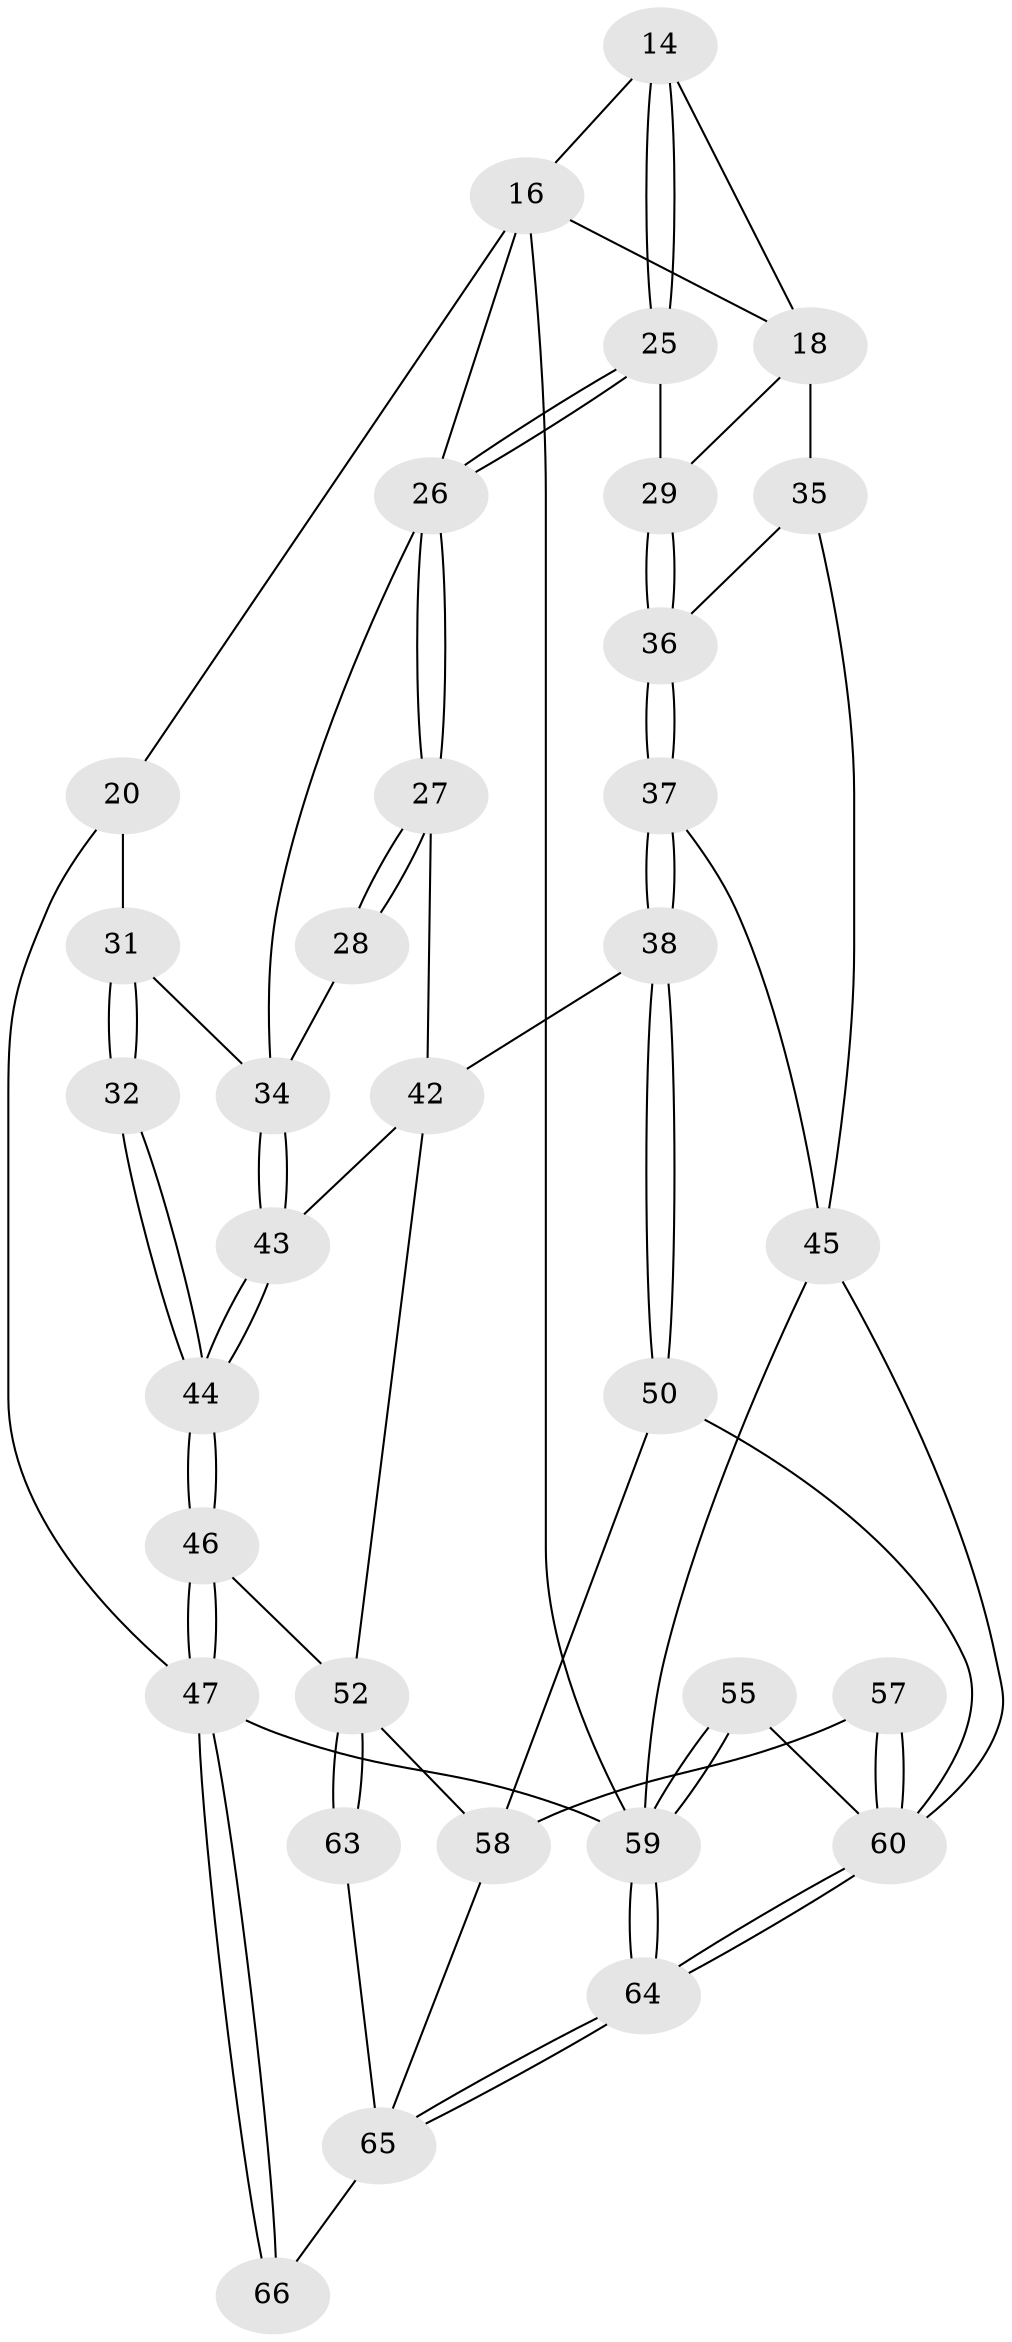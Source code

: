 // original degree distribution, {3: 0.030303030303030304, 4: 0.24242424242424243, 6: 0.21212121212121213, 5: 0.5151515151515151}
// Generated by graph-tools (version 1.1) at 2025/01/03/09/25 05:01:03]
// undirected, 33 vertices, 75 edges
graph export_dot {
graph [start="1"]
  node [color=gray90,style=filled];
  14 [pos="+0.6121238169295148+0.21742985344874666",super="+13"];
  16 [pos="+0.9163126206508605+0.27221828703685674",super="+12+9"];
  18 [pos="+0.7909564732261339+0.2520944894289797",super="+17"];
  20 [pos="+0+0.15163328235372936",super="+19"];
  25 [pos="+0.6108084562472124+0.27688614732483324"];
  26 [pos="+0.5105878629770186+0.36414205946749645",super="+10+11"];
  27 [pos="+0.48700448185108786+0.4289465755825124"];
  28 [pos="+0.29639689807229475+0.3137712528674045"];
  29 [pos="+0.6261618043154676+0.2793970591891737"];
  31 [pos="+0.08257066897782887+0.40775281211629943",super="+23+30"];
  32 [pos="+0+0.5191693789634999"];
  34 [pos="+0.21103529655652067+0.40766276032960647",super="+33"];
  35 [pos="+0.8395763457711445+0.37232686705276613"];
  36 [pos="+0.776520776189493+0.41984205769720734"];
  37 [pos="+0.737504060763376+0.5152274832956784"];
  38 [pos="+0.5097151380144105+0.549792165846408"];
  42 [pos="+0.3279334397259814+0.5320128149554376",super="+39"];
  43 [pos="+0.27111537421831267+0.514585591938565"];
  44 [pos="+0+0.6580907834163043"];
  45 [pos="+0.8412481146748007+0.5892945846183244",super="+41"];
  46 [pos="+0+0.9049655889060282"];
  47 [pos="+0+1",super="+5"];
  50 [pos="+0.511308652237024+0.5615407207996695"];
  52 [pos="+0.33848082323287126+0.8351941855227537",super="+49"];
  55 [pos="+1+0.702783529881749"];
  57 [pos="+0.7093576723888599+0.8582899972125745"];
  58 [pos="+0.5668938282008558+0.8100869776283554",super="+51"];
  59 [pos="+1+1",super="+4+40"];
  60 [pos="+0.7739830449443742+0.884172007590453",super="+56+53+54"];
  63 [pos="+0.3341298032386232+0.8399740188410411"];
  64 [pos="+0.7901328036652286+1"];
  65 [pos="+0.620479379351085+1",super="+61+62"];
  66 [pos="+0.34483550948513947+1"];
  14 -- 25;
  14 -- 25;
  14 -- 16 [weight=2];
  14 -- 18;
  16 -- 59 [weight=2];
  16 -- 20;
  16 -- 26 [weight=2];
  16 -- 18;
  18 -- 29;
  18 -- 35;
  20 -- 47 [weight=2];
  20 -- 31 [weight=2];
  25 -- 26;
  25 -- 26;
  25 -- 29;
  26 -- 27;
  26 -- 27;
  26 -- 34;
  27 -- 28;
  27 -- 28;
  27 -- 42;
  28 -- 34 [weight=2];
  29 -- 36;
  29 -- 36;
  31 -- 32 [weight=2];
  31 -- 32;
  31 -- 34 [weight=2];
  32 -- 44;
  32 -- 44;
  34 -- 43;
  34 -- 43;
  35 -- 36;
  35 -- 45;
  36 -- 37;
  36 -- 37;
  37 -- 38;
  37 -- 38;
  37 -- 45;
  38 -- 50;
  38 -- 50;
  38 -- 42;
  42 -- 43;
  42 -- 52;
  43 -- 44;
  43 -- 44;
  44 -- 46;
  44 -- 46;
  45 -- 60;
  45 -- 59;
  46 -- 47;
  46 -- 47;
  46 -- 52;
  47 -- 66;
  47 -- 66;
  47 -- 59 [weight=2];
  50 -- 60;
  50 -- 58;
  52 -- 63 [weight=2];
  52 -- 63;
  52 -- 58;
  55 -- 59 [weight=2];
  55 -- 59;
  55 -- 60;
  57 -- 58;
  57 -- 60 [weight=2];
  57 -- 60;
  58 -- 65;
  59 -- 64;
  59 -- 64;
  60 -- 64;
  60 -- 64;
  63 -- 65;
  64 -- 65;
  64 -- 65;
  65 -- 66 [weight=2];
}
